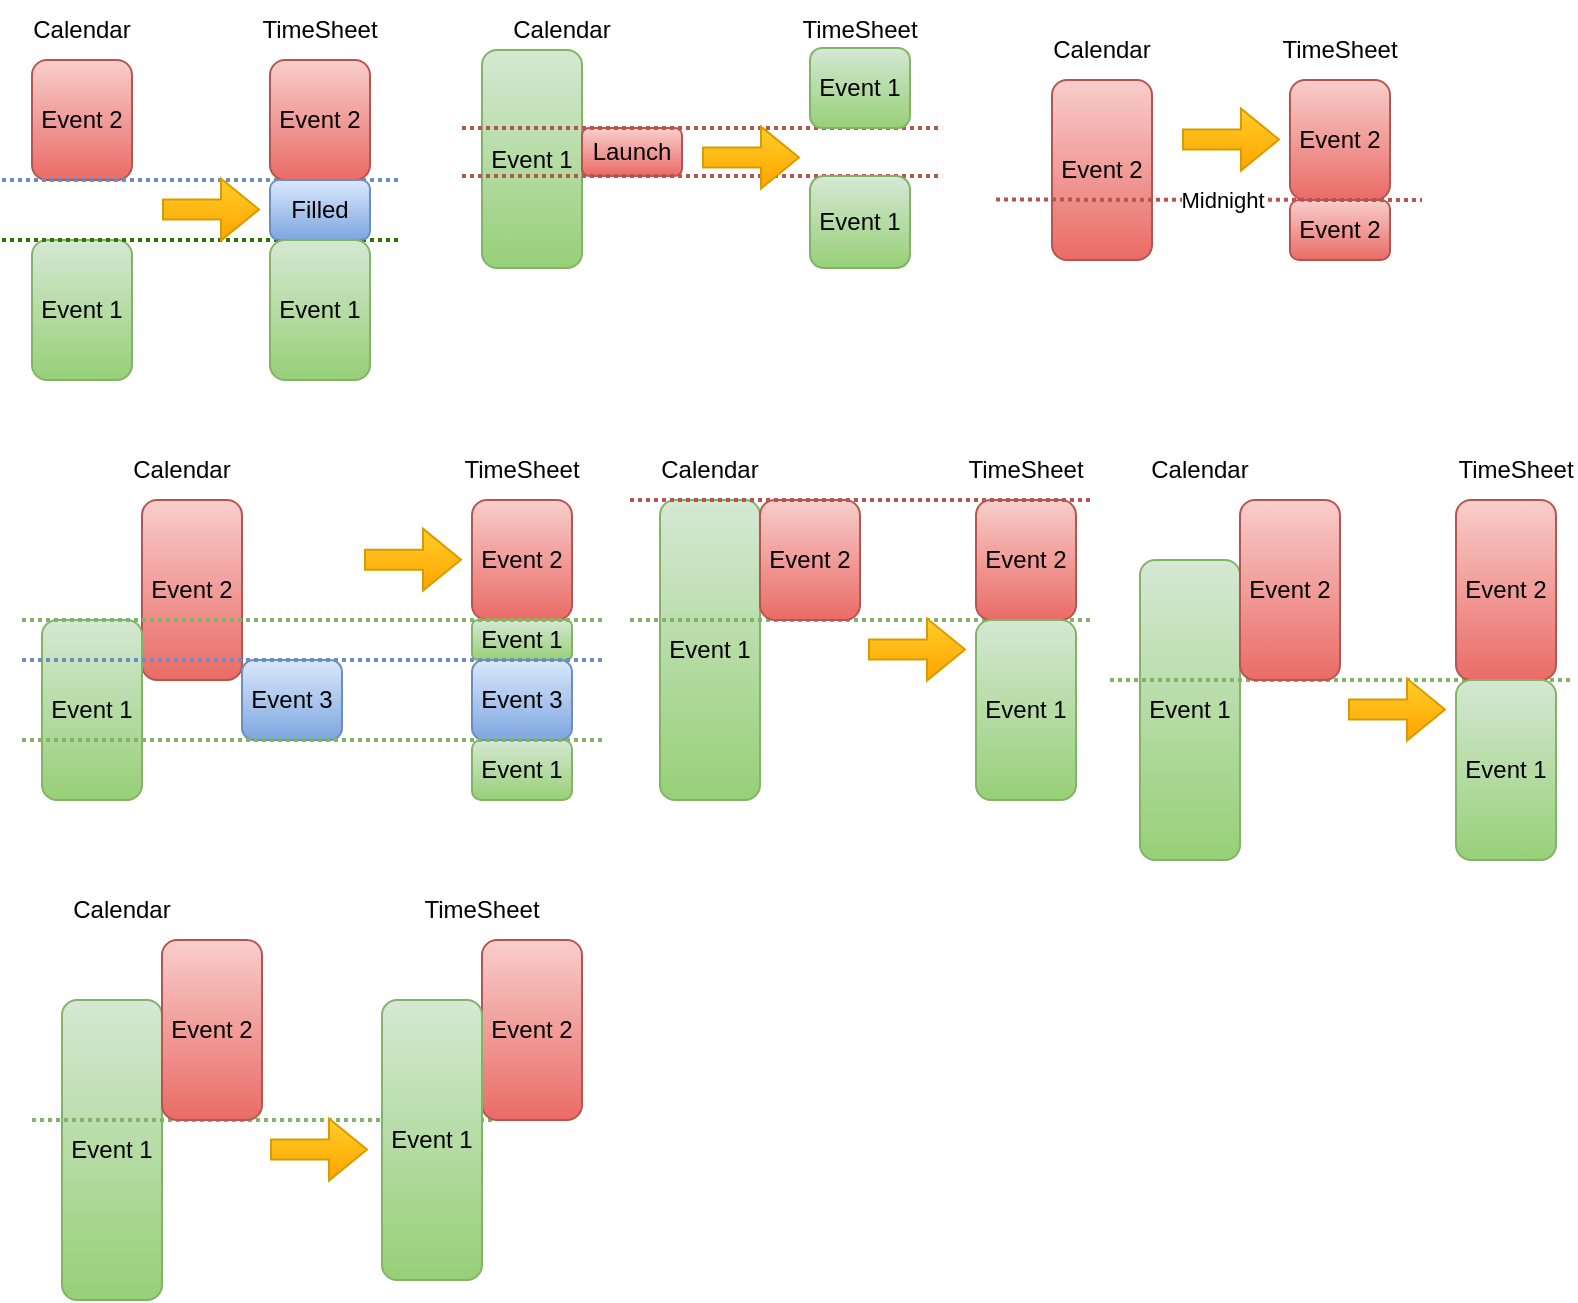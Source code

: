 <mxfile version="24.7.17">
  <diagram name="Page-1" id="lam2A3DZFwsD6wP2p5Dj">
    <mxGraphModel dx="850" dy="847" grid="1" gridSize="10" guides="1" tooltips="1" connect="1" arrows="1" fold="1" page="1" pageScale="1" pageWidth="827" pageHeight="583" math="0" shadow="0">
      <root>
        <mxCell id="0" />
        <mxCell id="1" parent="0" />
        <mxCell id="ApvRFcBczbXoXY5R-yyq-1" value="Event 1" style="rounded=1;whiteSpace=wrap;html=1;fillColor=#d5e8d4;strokeColor=#82b366;gradientColor=#97d077;" parent="1" vertex="1">
          <mxGeometry x="35" y="140" width="50" height="70" as="geometry" />
        </mxCell>
        <mxCell id="ApvRFcBczbXoXY5R-yyq-3" value="Event 2" style="rounded=1;whiteSpace=wrap;html=1;fillColor=#f8cecc;strokeColor=#b85450;gradientColor=#ea6b66;" parent="1" vertex="1">
          <mxGeometry x="35" y="50" width="50" height="60" as="geometry" />
        </mxCell>
        <mxCell id="ApvRFcBczbXoXY5R-yyq-4" value="" style="endArrow=none;dashed=1;html=1;dashPattern=1 1;strokeWidth=2;rounded=0;fillColor=#dae8fc;strokeColor=#6c8ebf;gradientColor=#7ea6e0;" parent="1" edge="1">
          <mxGeometry width="50" height="50" relative="1" as="geometry">
            <mxPoint x="20" y="110" as="sourcePoint" />
            <mxPoint x="220" y="110" as="targetPoint" />
          </mxGeometry>
        </mxCell>
        <mxCell id="ApvRFcBczbXoXY5R-yyq-5" value="" style="endArrow=none;dashed=1;html=1;dashPattern=1 1;strokeWidth=2;rounded=0;fillColor=#60a917;strokeColor=#2D7600;" parent="1" edge="1">
          <mxGeometry width="50" height="50" relative="1" as="geometry">
            <mxPoint x="20" y="140" as="sourcePoint" />
            <mxPoint x="220" y="140" as="targetPoint" />
          </mxGeometry>
        </mxCell>
        <mxCell id="ApvRFcBczbXoXY5R-yyq-6" value="Calendar" style="text;html=1;align=center;verticalAlign=middle;whiteSpace=wrap;rounded=0;" parent="1" vertex="1">
          <mxGeometry x="30" y="20" width="60" height="30" as="geometry" />
        </mxCell>
        <mxCell id="ApvRFcBczbXoXY5R-yyq-7" value="TimeSheet" style="text;html=1;align=center;verticalAlign=middle;whiteSpace=wrap;rounded=0;" parent="1" vertex="1">
          <mxGeometry x="149" y="20" width="60" height="30" as="geometry" />
        </mxCell>
        <mxCell id="ApvRFcBczbXoXY5R-yyq-8" value="Event 2" style="rounded=1;whiteSpace=wrap;html=1;fillColor=#f8cecc;strokeColor=#b85450;gradientColor=#ea6b66;" parent="1" vertex="1">
          <mxGeometry x="154" y="50" width="50" height="60" as="geometry" />
        </mxCell>
        <mxCell id="ApvRFcBczbXoXY5R-yyq-11" value="" style="shape=flexArrow;endArrow=classic;html=1;rounded=0;fillColor=#ffcd28;gradientColor=#ffa500;strokeColor=#d79b00;" parent="1" edge="1">
          <mxGeometry width="50" height="50" relative="1" as="geometry">
            <mxPoint x="100" y="124.76" as="sourcePoint" />
            <mxPoint x="149" y="124.76" as="targetPoint" />
          </mxGeometry>
        </mxCell>
        <mxCell id="ApvRFcBczbXoXY5R-yyq-15" value="Filled" style="rounded=1;whiteSpace=wrap;html=1;fillColor=#dae8fc;strokeColor=#6c8ebf;gradientColor=#7ea6e0;" parent="1" vertex="1">
          <mxGeometry x="154" y="110" width="50" height="30" as="geometry" />
        </mxCell>
        <mxCell id="ApvRFcBczbXoXY5R-yyq-17" value="Event 1" style="rounded=1;whiteSpace=wrap;html=1;fillColor=#d5e8d4;strokeColor=#82b366;gradientColor=#97d077;" parent="1" vertex="1">
          <mxGeometry x="154" y="140" width="50" height="70" as="geometry" />
        </mxCell>
        <mxCell id="ApvRFcBczbXoXY5R-yyq-21" value="Event 2" style="rounded=1;whiteSpace=wrap;html=1;fillColor=#f8cecc;strokeColor=#b85450;gradientColor=#ea6b66;" parent="1" vertex="1">
          <mxGeometry x="545" y="60" width="50" height="90" as="geometry" />
        </mxCell>
        <mxCell id="ApvRFcBczbXoXY5R-yyq-24" value="Calendar" style="text;html=1;align=center;verticalAlign=middle;whiteSpace=wrap;rounded=0;" parent="1" vertex="1">
          <mxGeometry x="540" y="30" width="60" height="30" as="geometry" />
        </mxCell>
        <mxCell id="ApvRFcBczbXoXY5R-yyq-25" value="TimeSheet" style="text;html=1;align=center;verticalAlign=middle;whiteSpace=wrap;rounded=0;" parent="1" vertex="1">
          <mxGeometry x="659" y="30" width="60" height="30" as="geometry" />
        </mxCell>
        <mxCell id="ApvRFcBczbXoXY5R-yyq-26" value="Event 2" style="rounded=1;whiteSpace=wrap;html=1;fillColor=#f8cecc;strokeColor=#b85450;gradientColor=#ea6b66;" parent="1" vertex="1">
          <mxGeometry x="664" y="60" width="50" height="60" as="geometry" />
        </mxCell>
        <mxCell id="ApvRFcBczbXoXY5R-yyq-27" value="" style="shape=flexArrow;endArrow=classic;html=1;rounded=0;fillColor=#ffcd28;gradientColor=#ffa500;strokeColor=#d79b00;" parent="1" edge="1">
          <mxGeometry width="50" height="50" relative="1" as="geometry">
            <mxPoint x="610" y="89.76" as="sourcePoint" />
            <mxPoint x="659" y="89.76" as="targetPoint" />
          </mxGeometry>
        </mxCell>
        <mxCell id="ApvRFcBczbXoXY5R-yyq-31" value="Event 2" style="rounded=1;whiteSpace=wrap;html=1;fillColor=#f8cecc;strokeColor=#b85450;gradientColor=#ea6b66;" parent="1" vertex="1">
          <mxGeometry x="664" y="120" width="50" height="30" as="geometry" />
        </mxCell>
        <mxCell id="ApvRFcBczbXoXY5R-yyq-32" value="Event 1" style="rounded=1;whiteSpace=wrap;html=1;fillColor=#d5e8d4;strokeColor=#82b366;gradientColor=#97d077;" parent="1" vertex="1">
          <mxGeometry x="260" y="45" width="50" height="109" as="geometry" />
        </mxCell>
        <mxCell id="ApvRFcBczbXoXY5R-yyq-33" value="Launch" style="rounded=1;whiteSpace=wrap;html=1;fillColor=#f8cecc;strokeColor=#b85450;gradientColor=#ea6b66;" parent="1" vertex="1">
          <mxGeometry x="310" y="84" width="50" height="24" as="geometry" />
        </mxCell>
        <mxCell id="ApvRFcBczbXoXY5R-yyq-34" value="" style="endArrow=none;dashed=1;html=1;dashPattern=1 1;strokeWidth=2;rounded=0;fillColor=#f8cecc;strokeColor=#b85450;gradientColor=#ea6b66;" parent="1" edge="1">
          <mxGeometry width="50" height="50" relative="1" as="geometry">
            <mxPoint x="250" y="84" as="sourcePoint" />
            <mxPoint x="490" y="84" as="targetPoint" />
          </mxGeometry>
        </mxCell>
        <mxCell id="ApvRFcBczbXoXY5R-yyq-35" value="" style="endArrow=none;dashed=1;html=1;dashPattern=1 1;strokeWidth=2;rounded=0;fillColor=#f8cecc;strokeColor=#b85450;gradientColor=#ea6b66;" parent="1" edge="1">
          <mxGeometry width="50" height="50" relative="1" as="geometry">
            <mxPoint x="250" y="108" as="sourcePoint" />
            <mxPoint x="490" y="108" as="targetPoint" />
          </mxGeometry>
        </mxCell>
        <mxCell id="ApvRFcBczbXoXY5R-yyq-36" value="Calendar" style="text;html=1;align=center;verticalAlign=middle;whiteSpace=wrap;rounded=0;" parent="1" vertex="1">
          <mxGeometry x="270" y="20" width="60" height="30" as="geometry" />
        </mxCell>
        <mxCell id="ApvRFcBczbXoXY5R-yyq-37" value="TimeSheet" style="text;html=1;align=center;verticalAlign=middle;whiteSpace=wrap;rounded=0;" parent="1" vertex="1">
          <mxGeometry x="419" y="20" width="60" height="30" as="geometry" />
        </mxCell>
        <mxCell id="ApvRFcBczbXoXY5R-yyq-39" value="" style="shape=flexArrow;endArrow=classic;html=1;rounded=0;fillColor=#ffcd28;gradientColor=#ffa500;strokeColor=#d79b00;" parent="1" edge="1">
          <mxGeometry width="50" height="50" relative="1" as="geometry">
            <mxPoint x="370" y="98.76" as="sourcePoint" />
            <mxPoint x="419" y="98.76" as="targetPoint" />
          </mxGeometry>
        </mxCell>
        <mxCell id="ApvRFcBczbXoXY5R-yyq-41" value="Event 1" style="rounded=1;whiteSpace=wrap;html=1;fillColor=#d5e8d4;strokeColor=#82b366;gradientColor=#97d077;" parent="1" vertex="1">
          <mxGeometry x="424" y="108" width="50" height="46" as="geometry" />
        </mxCell>
        <mxCell id="ApvRFcBczbXoXY5R-yyq-42" value="Event 1" style="rounded=1;whiteSpace=wrap;html=1;fillColor=#d5e8d4;strokeColor=#82b366;gradientColor=#97d077;" parent="1" vertex="1">
          <mxGeometry x="424" y="44" width="50" height="40" as="geometry" />
        </mxCell>
        <mxCell id="ApvRFcBczbXoXY5R-yyq-56" value="Event 2" style="rounded=1;whiteSpace=wrap;html=1;fillColor=#f8cecc;strokeColor=#b85450;gradientColor=#ea6b66;" parent="1" vertex="1">
          <mxGeometry x="90" y="270" width="50" height="90" as="geometry" />
        </mxCell>
        <mxCell id="ApvRFcBczbXoXY5R-yyq-59" value="Calendar" style="text;html=1;align=center;verticalAlign=middle;whiteSpace=wrap;rounded=0;" parent="1" vertex="1">
          <mxGeometry x="80" y="240" width="60" height="30" as="geometry" />
        </mxCell>
        <mxCell id="ApvRFcBczbXoXY5R-yyq-60" value="TimeSheet" style="text;html=1;align=center;verticalAlign=middle;whiteSpace=wrap;rounded=0;" parent="1" vertex="1">
          <mxGeometry x="250" y="240" width="60" height="30" as="geometry" />
        </mxCell>
        <mxCell id="ApvRFcBczbXoXY5R-yyq-61" value="Event 2" style="rounded=1;whiteSpace=wrap;html=1;fillColor=#f8cecc;strokeColor=#b85450;gradientColor=#ea6b66;" parent="1" vertex="1">
          <mxGeometry x="255" y="270" width="50" height="60" as="geometry" />
        </mxCell>
        <mxCell id="ApvRFcBczbXoXY5R-yyq-62" value="" style="shape=flexArrow;endArrow=classic;html=1;rounded=0;fillColor=#ffcd28;gradientColor=#ffa500;strokeColor=#d79b00;" parent="1" edge="1">
          <mxGeometry width="50" height="50" relative="1" as="geometry">
            <mxPoint x="201" y="299.86" as="sourcePoint" />
            <mxPoint x="250" y="299.86" as="targetPoint" />
          </mxGeometry>
        </mxCell>
        <mxCell id="ApvRFcBczbXoXY5R-yyq-64" value="Event 1" style="rounded=1;whiteSpace=wrap;html=1;fillColor=#d5e8d4;strokeColor=#82b366;gradientColor=#97d077;" parent="1" vertex="1">
          <mxGeometry x="255" y="390" width="50" height="30" as="geometry" />
        </mxCell>
        <mxCell id="ApvRFcBczbXoXY5R-yyq-55" value="Event 1" style="rounded=1;whiteSpace=wrap;html=1;fillColor=#d5e8d4;strokeColor=#82b366;gradientColor=#97d077;" parent="1" vertex="1">
          <mxGeometry x="40" y="330" width="50" height="90" as="geometry" />
        </mxCell>
        <mxCell id="ApvRFcBczbXoXY5R-yyq-66" value="Event 3" style="rounded=1;whiteSpace=wrap;html=1;fillColor=#dae8fc;strokeColor=#6c8ebf;gradientColor=#7ea6e0;" parent="1" vertex="1">
          <mxGeometry x="140" y="350" width="50" height="40" as="geometry" />
        </mxCell>
        <mxCell id="ApvRFcBczbXoXY5R-yyq-69" value="Event 1" style="rounded=1;whiteSpace=wrap;html=1;fillColor=#d5e8d4;strokeColor=#82b366;gradientColor=#97d077;" parent="1" vertex="1">
          <mxGeometry x="255" y="330" width="50" height="20" as="geometry" />
        </mxCell>
        <mxCell id="ApvRFcBczbXoXY5R-yyq-71" value="Event 3" style="rounded=1;whiteSpace=wrap;html=1;fillColor=#dae8fc;strokeColor=#6c8ebf;gradientColor=#7ea6e0;" parent="1" vertex="1">
          <mxGeometry x="255" y="350" width="50" height="40" as="geometry" />
        </mxCell>
        <mxCell id="ApvRFcBczbXoXY5R-yyq-57" value="" style="endArrow=none;dashed=1;html=1;dashPattern=1 1;strokeWidth=2;rounded=0;fillColor=#d5e8d4;strokeColor=#82b366;gradientColor=#97d077;" parent="1" edge="1">
          <mxGeometry width="50" height="50" relative="1" as="geometry">
            <mxPoint x="30" y="330" as="sourcePoint" />
            <mxPoint x="320.278" y="330" as="targetPoint" />
          </mxGeometry>
        </mxCell>
        <mxCell id="ApvRFcBczbXoXY5R-yyq-67" value="" style="endArrow=none;dashed=1;html=1;dashPattern=1 1;strokeWidth=2;rounded=0;fillColor=#dae8fc;strokeColor=#6c8ebf;gradientColor=#7ea6e0;" parent="1" edge="1">
          <mxGeometry width="50" height="50" relative="1" as="geometry">
            <mxPoint x="30" y="350" as="sourcePoint" />
            <mxPoint x="320.278" y="350" as="targetPoint" />
          </mxGeometry>
        </mxCell>
        <mxCell id="ApvRFcBczbXoXY5R-yyq-68" value="" style="endArrow=none;dashed=1;html=1;dashPattern=1 1;strokeWidth=2;rounded=0;fillColor=#d5e8d4;strokeColor=#82b366;gradientColor=#97d077;" parent="1" edge="1">
          <mxGeometry width="50" height="50" relative="1" as="geometry">
            <mxPoint x="30" y="390" as="sourcePoint" />
            <mxPoint x="320.278" y="390" as="targetPoint" />
          </mxGeometry>
        </mxCell>
        <mxCell id="ApvRFcBczbXoXY5R-yyq-72" value="Event 1" style="rounded=1;whiteSpace=wrap;html=1;fillColor=#d5e8d4;strokeColor=#82b366;gradientColor=#97d077;" parent="1" vertex="1">
          <mxGeometry x="349" y="270" width="50" height="150" as="geometry" />
        </mxCell>
        <mxCell id="ApvRFcBczbXoXY5R-yyq-73" value="" style="endArrow=none;dashed=1;html=1;dashPattern=1 1;strokeWidth=2;rounded=0;fillColor=#d5e8d4;strokeColor=#82b366;gradientColor=#97d077;" parent="1" edge="1">
          <mxGeometry width="50" height="50" relative="1" as="geometry">
            <mxPoint x="334" y="330" as="sourcePoint" />
            <mxPoint x="564" y="330" as="targetPoint" />
          </mxGeometry>
        </mxCell>
        <mxCell id="ApvRFcBczbXoXY5R-yyq-75" value="Calendar" style="text;html=1;align=center;verticalAlign=middle;whiteSpace=wrap;rounded=0;" parent="1" vertex="1">
          <mxGeometry x="344" y="240" width="60" height="30" as="geometry" />
        </mxCell>
        <mxCell id="ApvRFcBczbXoXY5R-yyq-76" value="TimeSheet" style="text;html=1;align=center;verticalAlign=middle;whiteSpace=wrap;rounded=0;" parent="1" vertex="1">
          <mxGeometry x="502" y="240" width="60" height="30" as="geometry" />
        </mxCell>
        <mxCell id="ApvRFcBczbXoXY5R-yyq-77" value="Event 2" style="rounded=1;whiteSpace=wrap;html=1;fillColor=#f8cecc;strokeColor=#b85450;gradientColor=#ea6b66;" parent="1" vertex="1">
          <mxGeometry x="507" y="270" width="50" height="60" as="geometry" />
        </mxCell>
        <mxCell id="ApvRFcBczbXoXY5R-yyq-78" value="" style="shape=flexArrow;endArrow=classic;html=1;rounded=0;fillColor=#ffcd28;gradientColor=#ffa500;strokeColor=#d79b00;" parent="1" edge="1">
          <mxGeometry width="50" height="50" relative="1" as="geometry">
            <mxPoint x="453" y="344.76" as="sourcePoint" />
            <mxPoint x="502" y="344.76" as="targetPoint" />
          </mxGeometry>
        </mxCell>
        <mxCell id="ApvRFcBczbXoXY5R-yyq-79" value="Event 1" style="rounded=1;whiteSpace=wrap;html=1;fillColor=#d5e8d4;strokeColor=#82b366;gradientColor=#97d077;" parent="1" vertex="1">
          <mxGeometry x="507" y="330" width="50" height="90" as="geometry" />
        </mxCell>
        <mxCell id="ApvRFcBczbXoXY5R-yyq-88" value="Event 2" style="rounded=1;whiteSpace=wrap;html=1;fillColor=#f8cecc;strokeColor=#b85450;gradientColor=#ea6b66;" parent="1" vertex="1">
          <mxGeometry x="399" y="270" width="50" height="60" as="geometry" />
        </mxCell>
        <mxCell id="ApvRFcBczbXoXY5R-yyq-89" value="Event 1" style="rounded=1;whiteSpace=wrap;html=1;fillColor=#d5e8d4;strokeColor=#82b366;gradientColor=#97d077;" parent="1" vertex="1">
          <mxGeometry x="589" y="300" width="50" height="150" as="geometry" />
        </mxCell>
        <mxCell id="ApvRFcBczbXoXY5R-yyq-90" value="" style="endArrow=none;dashed=1;html=1;dashPattern=1 1;strokeWidth=2;rounded=0;fillColor=#d5e8d4;strokeColor=#82b366;gradientColor=#97d077;" parent="1" edge="1">
          <mxGeometry width="50" height="50" relative="1" as="geometry">
            <mxPoint x="574" y="360" as="sourcePoint" />
            <mxPoint x="804" y="360" as="targetPoint" />
          </mxGeometry>
        </mxCell>
        <mxCell id="ApvRFcBczbXoXY5R-yyq-91" value="Calendar" style="text;html=1;align=center;verticalAlign=middle;whiteSpace=wrap;rounded=0;" parent="1" vertex="1">
          <mxGeometry x="589" y="240" width="60" height="30" as="geometry" />
        </mxCell>
        <mxCell id="ApvRFcBczbXoXY5R-yyq-92" value="TimeSheet" style="text;html=1;align=center;verticalAlign=middle;whiteSpace=wrap;rounded=0;" parent="1" vertex="1">
          <mxGeometry x="747" y="240" width="60" height="30" as="geometry" />
        </mxCell>
        <mxCell id="ApvRFcBczbXoXY5R-yyq-93" value="Event 2" style="rounded=1;whiteSpace=wrap;html=1;fillColor=#f8cecc;strokeColor=#b85450;gradientColor=#ea6b66;" parent="1" vertex="1">
          <mxGeometry x="747" y="270" width="50" height="90" as="geometry" />
        </mxCell>
        <mxCell id="ApvRFcBczbXoXY5R-yyq-94" value="" style="shape=flexArrow;endArrow=classic;html=1;rounded=0;fillColor=#ffcd28;gradientColor=#ffa500;strokeColor=#d79b00;" parent="1" edge="1">
          <mxGeometry width="50" height="50" relative="1" as="geometry">
            <mxPoint x="693" y="374.76" as="sourcePoint" />
            <mxPoint x="742" y="374.76" as="targetPoint" />
          </mxGeometry>
        </mxCell>
        <mxCell id="ApvRFcBczbXoXY5R-yyq-95" value="Event 1" style="rounded=1;whiteSpace=wrap;html=1;fillColor=#d5e8d4;strokeColor=#82b366;gradientColor=#97d077;" parent="1" vertex="1">
          <mxGeometry x="747" y="360" width="50" height="90" as="geometry" />
        </mxCell>
        <mxCell id="ApvRFcBczbXoXY5R-yyq-96" value="Event 2" style="rounded=1;whiteSpace=wrap;html=1;fillColor=#f8cecc;strokeColor=#b85450;gradientColor=#ea6b66;" parent="1" vertex="1">
          <mxGeometry x="639" y="270" width="50" height="90" as="geometry" />
        </mxCell>
        <mxCell id="gob5DYd8oA5bV7pTSi-1-2" value="" style="endArrow=none;dashed=1;html=1;dashPattern=1 1;strokeWidth=2;rounded=0;fillColor=#f8cecc;strokeColor=#b85450;gradientColor=#ea6b66;" edge="1" parent="1">
          <mxGeometry width="50" height="50" relative="1" as="geometry">
            <mxPoint x="334" y="270" as="sourcePoint" />
            <mxPoint x="564" y="270" as="targetPoint" />
          </mxGeometry>
        </mxCell>
        <mxCell id="gob5DYd8oA5bV7pTSi-1-3" value="" style="endArrow=none;dashed=1;html=1;dashPattern=1 1;strokeWidth=2;rounded=0;fillColor=#f8cecc;strokeColor=#b85450;gradientColor=#ea6b66;" edge="1" parent="1">
          <mxGeometry width="50" height="50" relative="1" as="geometry">
            <mxPoint x="517" y="119.77" as="sourcePoint" />
            <mxPoint x="730" y="120" as="targetPoint" />
          </mxGeometry>
        </mxCell>
        <mxCell id="gob5DYd8oA5bV7pTSi-1-4" value="Midnight" style="edgeLabel;html=1;align=center;verticalAlign=middle;resizable=0;points=[];" vertex="1" connectable="0" parent="gob5DYd8oA5bV7pTSi-1-3">
          <mxGeometry x="-0.09" y="1" relative="1" as="geometry">
            <mxPoint x="16" y="1" as="offset" />
          </mxGeometry>
        </mxCell>
        <mxCell id="gob5DYd8oA5bV7pTSi-1-5" value="Event 1" style="rounded=1;whiteSpace=wrap;html=1;fillColor=#d5e8d4;strokeColor=#82b366;gradientColor=#97d077;" vertex="1" parent="1">
          <mxGeometry x="50" y="520" width="50" height="150" as="geometry" />
        </mxCell>
        <mxCell id="gob5DYd8oA5bV7pTSi-1-6" value="" style="endArrow=none;dashed=1;html=1;dashPattern=1 1;strokeWidth=2;rounded=0;fillColor=#d5e8d4;strokeColor=#82b366;gradientColor=#97d077;" edge="1" parent="1">
          <mxGeometry width="50" height="50" relative="1" as="geometry">
            <mxPoint x="35" y="580" as="sourcePoint" />
            <mxPoint x="265" y="580" as="targetPoint" />
          </mxGeometry>
        </mxCell>
        <mxCell id="gob5DYd8oA5bV7pTSi-1-7" value="Calendar" style="text;html=1;align=center;verticalAlign=middle;whiteSpace=wrap;rounded=0;" vertex="1" parent="1">
          <mxGeometry x="50" y="460" width="60" height="30" as="geometry" />
        </mxCell>
        <mxCell id="gob5DYd8oA5bV7pTSi-1-8" value="TimeSheet" style="text;html=1;align=center;verticalAlign=middle;whiteSpace=wrap;rounded=0;" vertex="1" parent="1">
          <mxGeometry x="230" y="460" width="60" height="30" as="geometry" />
        </mxCell>
        <mxCell id="gob5DYd8oA5bV7pTSi-1-9" value="Event 2" style="rounded=1;whiteSpace=wrap;html=1;fillColor=#f8cecc;strokeColor=#b85450;gradientColor=#ea6b66;" vertex="1" parent="1">
          <mxGeometry x="260" y="490" width="50" height="90" as="geometry" />
        </mxCell>
        <mxCell id="gob5DYd8oA5bV7pTSi-1-10" value="" style="shape=flexArrow;endArrow=classic;html=1;rounded=0;fillColor=#ffcd28;gradientColor=#ffa500;strokeColor=#d79b00;" edge="1" parent="1">
          <mxGeometry width="50" height="50" relative="1" as="geometry">
            <mxPoint x="154" y="594.76" as="sourcePoint" />
            <mxPoint x="203" y="594.76" as="targetPoint" />
          </mxGeometry>
        </mxCell>
        <mxCell id="gob5DYd8oA5bV7pTSi-1-11" value="Event 1" style="rounded=1;whiteSpace=wrap;html=1;fillColor=#d5e8d4;strokeColor=#82b366;gradientColor=#97d077;" vertex="1" parent="1">
          <mxGeometry x="210" y="520" width="50" height="140" as="geometry" />
        </mxCell>
        <mxCell id="gob5DYd8oA5bV7pTSi-1-12" value="Event 2" style="rounded=1;whiteSpace=wrap;html=1;fillColor=#f8cecc;strokeColor=#b85450;gradientColor=#ea6b66;" vertex="1" parent="1">
          <mxGeometry x="100" y="490" width="50" height="90" as="geometry" />
        </mxCell>
      </root>
    </mxGraphModel>
  </diagram>
</mxfile>
